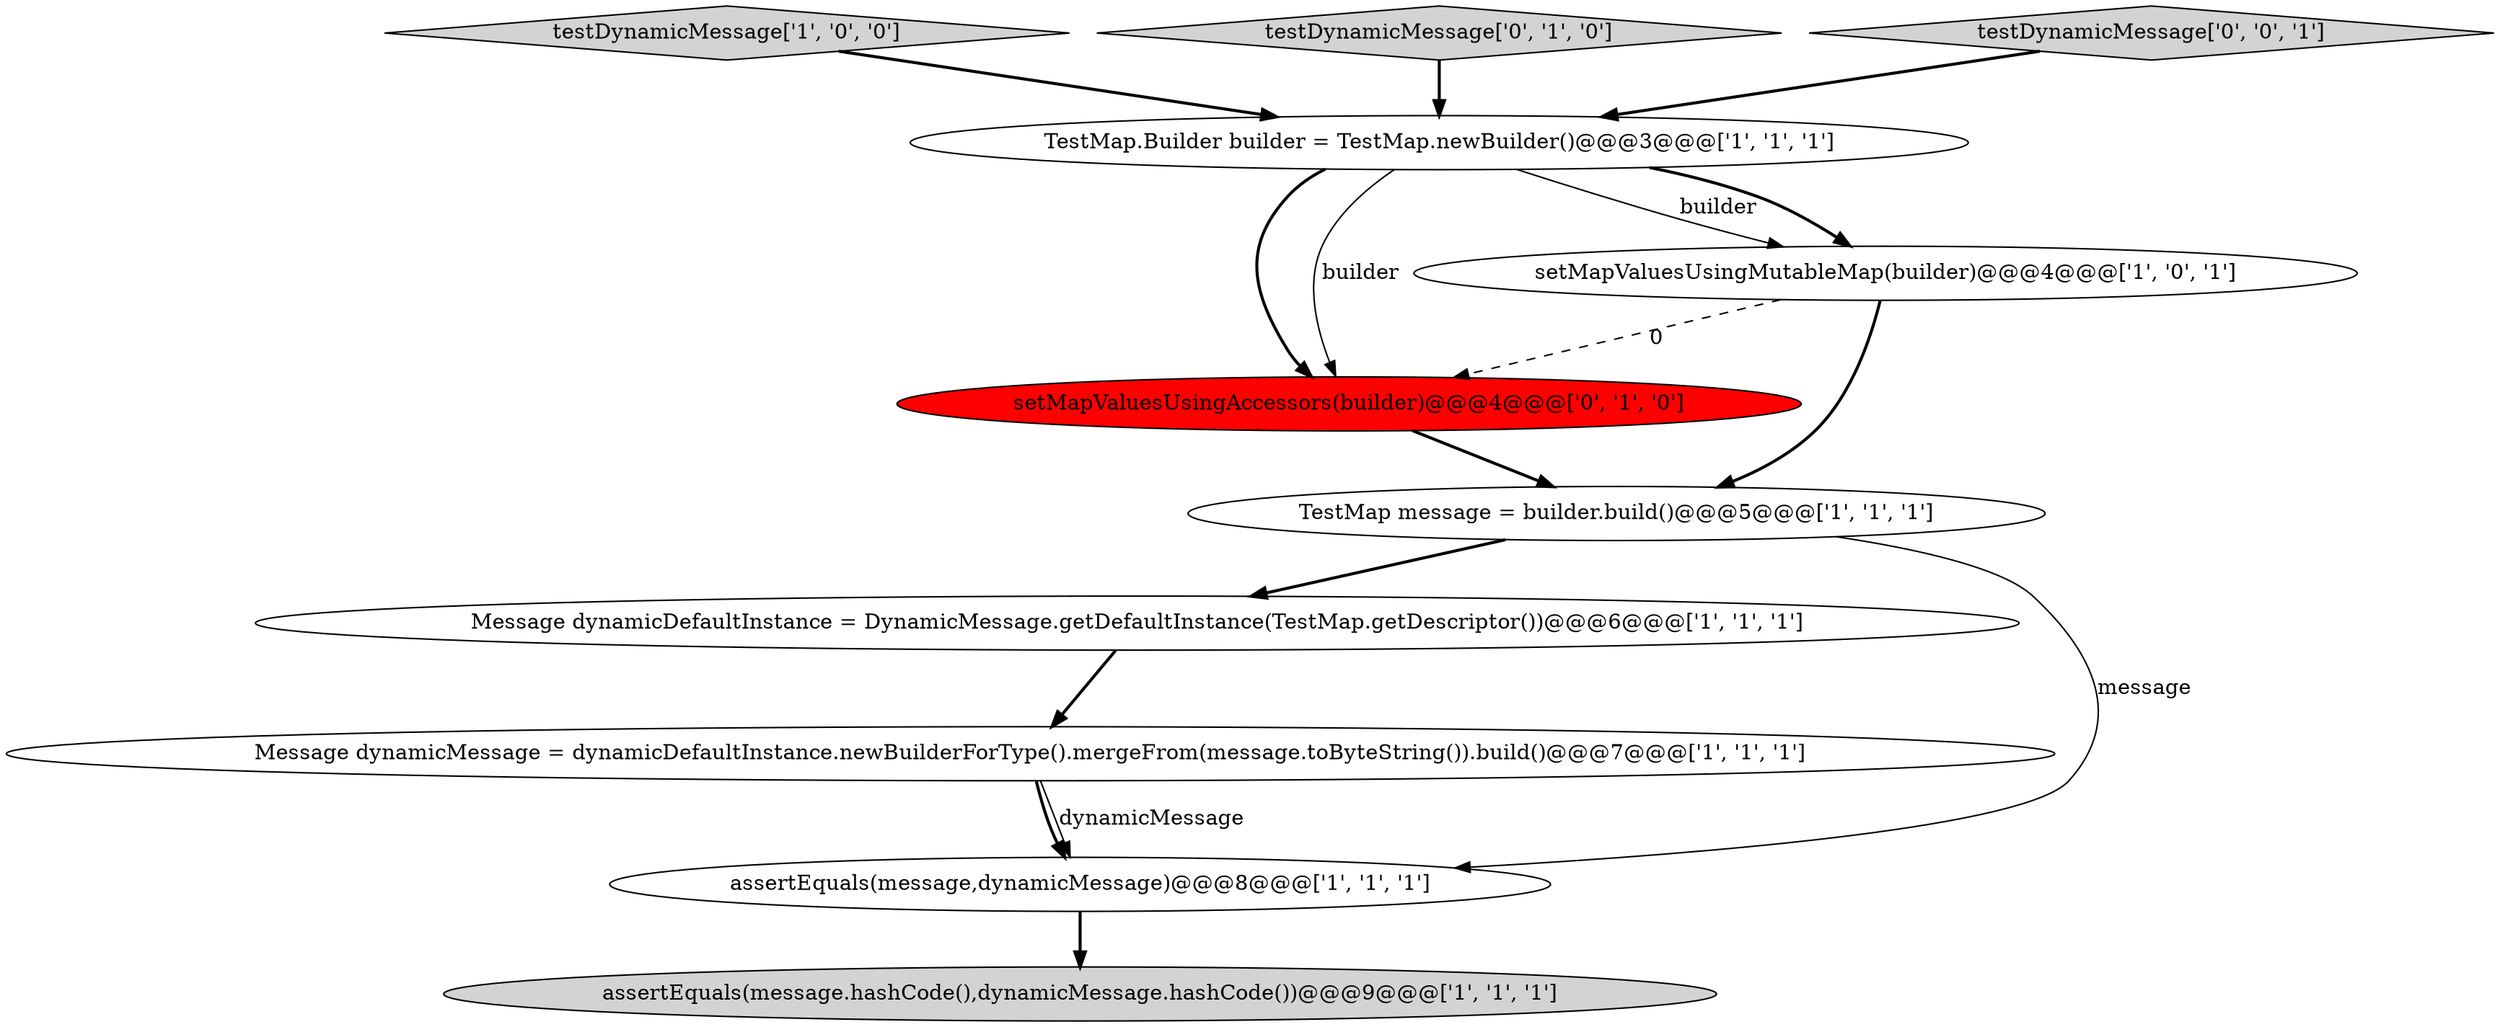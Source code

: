 digraph {
2 [style = filled, label = "TestMap message = builder.build()@@@5@@@['1', '1', '1']", fillcolor = white, shape = ellipse image = "AAA0AAABBB1BBB"];
7 [style = filled, label = "testDynamicMessage['1', '0', '0']", fillcolor = lightgray, shape = diamond image = "AAA0AAABBB1BBB"];
8 [style = filled, label = "setMapValuesUsingAccessors(builder)@@@4@@@['0', '1', '0']", fillcolor = red, shape = ellipse image = "AAA1AAABBB2BBB"];
0 [style = filled, label = "Message dynamicDefaultInstance = DynamicMessage.getDefaultInstance(TestMap.getDescriptor())@@@6@@@['1', '1', '1']", fillcolor = white, shape = ellipse image = "AAA0AAABBB1BBB"];
4 [style = filled, label = "assertEquals(message,dynamicMessage)@@@8@@@['1', '1', '1']", fillcolor = white, shape = ellipse image = "AAA0AAABBB1BBB"];
5 [style = filled, label = "assertEquals(message.hashCode(),dynamicMessage.hashCode())@@@9@@@['1', '1', '1']", fillcolor = lightgray, shape = ellipse image = "AAA0AAABBB1BBB"];
1 [style = filled, label = "Message dynamicMessage = dynamicDefaultInstance.newBuilderForType().mergeFrom(message.toByteString()).build()@@@7@@@['1', '1', '1']", fillcolor = white, shape = ellipse image = "AAA0AAABBB1BBB"];
9 [style = filled, label = "testDynamicMessage['0', '1', '0']", fillcolor = lightgray, shape = diamond image = "AAA0AAABBB2BBB"];
6 [style = filled, label = "TestMap.Builder builder = TestMap.newBuilder()@@@3@@@['1', '1', '1']", fillcolor = white, shape = ellipse image = "AAA0AAABBB1BBB"];
3 [style = filled, label = "setMapValuesUsingMutableMap(builder)@@@4@@@['1', '0', '1']", fillcolor = white, shape = ellipse image = "AAA0AAABBB1BBB"];
10 [style = filled, label = "testDynamicMessage['0', '0', '1']", fillcolor = lightgray, shape = diamond image = "AAA0AAABBB3BBB"];
6->3 [style = solid, label="builder"];
6->8 [style = bold, label=""];
6->3 [style = bold, label=""];
6->8 [style = solid, label="builder"];
3->8 [style = dashed, label="0"];
1->4 [style = bold, label=""];
2->0 [style = bold, label=""];
2->4 [style = solid, label="message"];
3->2 [style = bold, label=""];
8->2 [style = bold, label=""];
4->5 [style = bold, label=""];
0->1 [style = bold, label=""];
10->6 [style = bold, label=""];
7->6 [style = bold, label=""];
9->6 [style = bold, label=""];
1->4 [style = solid, label="dynamicMessage"];
}
